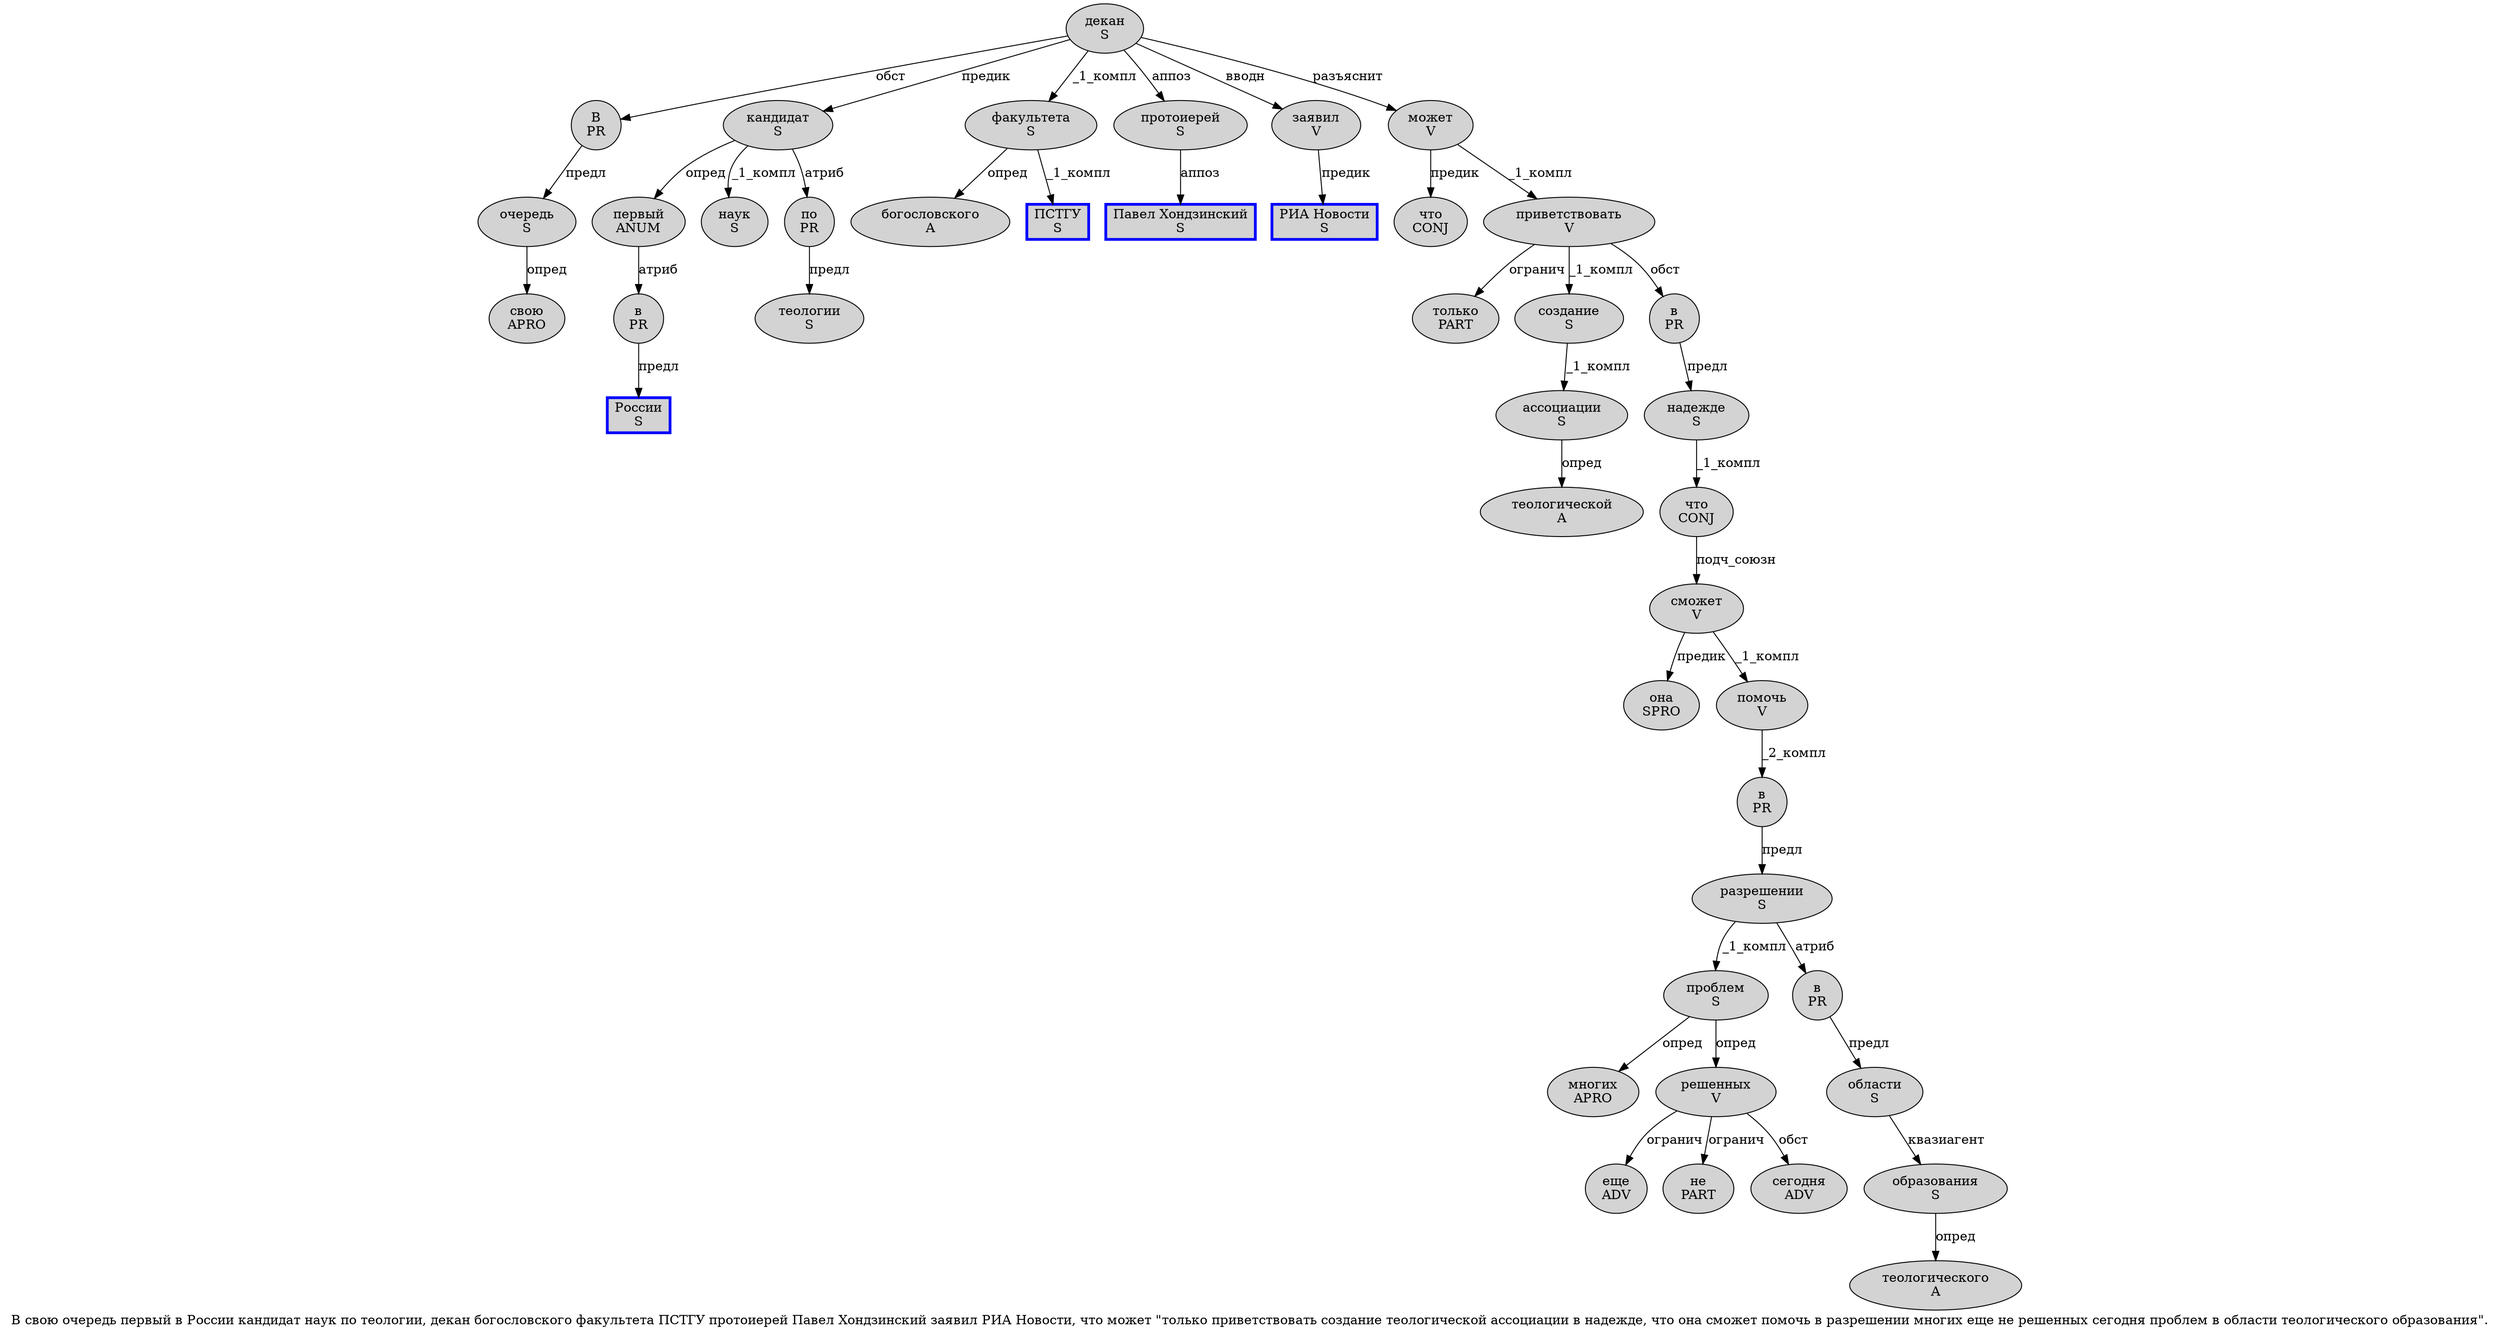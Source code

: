 digraph SENTENCE_1524 {
	graph [label="В свою очередь первый в России кандидат наук по теологии, декан богословского факультета ПСТГУ протоиерей Павел Хондзинский заявил РИА Новости, что может \"только приветствовать создание теологической ассоциации в надежде, что она сможет помочь в разрешении многих еще не решенных сегодня проблем в области теологического образования\"."]
	node [style=filled]
		0 [label="В
PR" color="" fillcolor=lightgray penwidth=1 shape=ellipse]
		1 [label="свою
APRO" color="" fillcolor=lightgray penwidth=1 shape=ellipse]
		2 [label="очередь
S" color="" fillcolor=lightgray penwidth=1 shape=ellipse]
		3 [label="первый
ANUM" color="" fillcolor=lightgray penwidth=1 shape=ellipse]
		4 [label="в
PR" color="" fillcolor=lightgray penwidth=1 shape=ellipse]
		5 [label="России
S" color=blue fillcolor=lightgray penwidth=3 shape=box]
		6 [label="кандидат
S" color="" fillcolor=lightgray penwidth=1 shape=ellipse]
		7 [label="наук
S" color="" fillcolor=lightgray penwidth=1 shape=ellipse]
		8 [label="по
PR" color="" fillcolor=lightgray penwidth=1 shape=ellipse]
		9 [label="теологии
S" color="" fillcolor=lightgray penwidth=1 shape=ellipse]
		11 [label="декан
S" color="" fillcolor=lightgray penwidth=1 shape=ellipse]
		12 [label="богословского
A" color="" fillcolor=lightgray penwidth=1 shape=ellipse]
		13 [label="факультета
S" color="" fillcolor=lightgray penwidth=1 shape=ellipse]
		14 [label="ПСТГУ
S" color=blue fillcolor=lightgray penwidth=3 shape=box]
		15 [label="протоиерей
S" color="" fillcolor=lightgray penwidth=1 shape=ellipse]
		16 [label="Павел Хондзинский
S" color=blue fillcolor=lightgray penwidth=3 shape=box]
		17 [label="заявил
V" color="" fillcolor=lightgray penwidth=1 shape=ellipse]
		18 [label="РИА Новости
S" color=blue fillcolor=lightgray penwidth=3 shape=box]
		20 [label="что
CONJ" color="" fillcolor=lightgray penwidth=1 shape=ellipse]
		21 [label="может
V" color="" fillcolor=lightgray penwidth=1 shape=ellipse]
		23 [label="только
PART" color="" fillcolor=lightgray penwidth=1 shape=ellipse]
		24 [label="приветствовать
V" color="" fillcolor=lightgray penwidth=1 shape=ellipse]
		25 [label="создание
S" color="" fillcolor=lightgray penwidth=1 shape=ellipse]
		26 [label="теологической
A" color="" fillcolor=lightgray penwidth=1 shape=ellipse]
		27 [label="ассоциации
S" color="" fillcolor=lightgray penwidth=1 shape=ellipse]
		28 [label="в
PR" color="" fillcolor=lightgray penwidth=1 shape=ellipse]
		29 [label="надежде
S" color="" fillcolor=lightgray penwidth=1 shape=ellipse]
		31 [label="что
CONJ" color="" fillcolor=lightgray penwidth=1 shape=ellipse]
		32 [label="она
SPRO" color="" fillcolor=lightgray penwidth=1 shape=ellipse]
		33 [label="сможет
V" color="" fillcolor=lightgray penwidth=1 shape=ellipse]
		34 [label="помочь
V" color="" fillcolor=lightgray penwidth=1 shape=ellipse]
		35 [label="в
PR" color="" fillcolor=lightgray penwidth=1 shape=ellipse]
		36 [label="разрешении
S" color="" fillcolor=lightgray penwidth=1 shape=ellipse]
		37 [label="многих
APRO" color="" fillcolor=lightgray penwidth=1 shape=ellipse]
		38 [label="еще
ADV" color="" fillcolor=lightgray penwidth=1 shape=ellipse]
		39 [label="не
PART" color="" fillcolor=lightgray penwidth=1 shape=ellipse]
		40 [label="решенных
V" color="" fillcolor=lightgray penwidth=1 shape=ellipse]
		41 [label="сегодня
ADV" color="" fillcolor=lightgray penwidth=1 shape=ellipse]
		42 [label="проблем
S" color="" fillcolor=lightgray penwidth=1 shape=ellipse]
		43 [label="в
PR" color="" fillcolor=lightgray penwidth=1 shape=ellipse]
		44 [label="области
S" color="" fillcolor=lightgray penwidth=1 shape=ellipse]
		45 [label="теологического
A" color="" fillcolor=lightgray penwidth=1 shape=ellipse]
		46 [label="образования
S" color="" fillcolor=lightgray penwidth=1 shape=ellipse]
			34 -> 35 [label="_2_компл"]
			2 -> 1 [label="опред"]
			15 -> 16 [label="аппоз"]
			33 -> 32 [label="предик"]
			33 -> 34 [label="_1_компл"]
			8 -> 9 [label="предл"]
			25 -> 27 [label="_1_компл"]
			35 -> 36 [label="предл"]
			31 -> 33 [label="подч_союзн"]
			13 -> 12 [label="опред"]
			13 -> 14 [label="_1_компл"]
			29 -> 31 [label="_1_компл"]
			4 -> 5 [label="предл"]
			28 -> 29 [label="предл"]
			36 -> 42 [label="_1_компл"]
			36 -> 43 [label="атриб"]
			27 -> 26 [label="опред"]
			21 -> 20 [label="предик"]
			21 -> 24 [label="_1_компл"]
			11 -> 0 [label="обст"]
			11 -> 6 [label="предик"]
			11 -> 13 [label="_1_компл"]
			11 -> 15 [label="аппоз"]
			11 -> 17 [label="вводн"]
			11 -> 21 [label="разъяснит"]
			42 -> 37 [label="опред"]
			42 -> 40 [label="опред"]
			6 -> 3 [label="опред"]
			6 -> 7 [label="_1_компл"]
			6 -> 8 [label="атриб"]
			24 -> 23 [label="огранич"]
			24 -> 25 [label="_1_компл"]
			24 -> 28 [label="обст"]
			43 -> 44 [label="предл"]
			44 -> 46 [label="квазиагент"]
			17 -> 18 [label="предик"]
			0 -> 2 [label="предл"]
			40 -> 38 [label="огранич"]
			40 -> 39 [label="огранич"]
			40 -> 41 [label="обст"]
			3 -> 4 [label="атриб"]
			46 -> 45 [label="опред"]
}